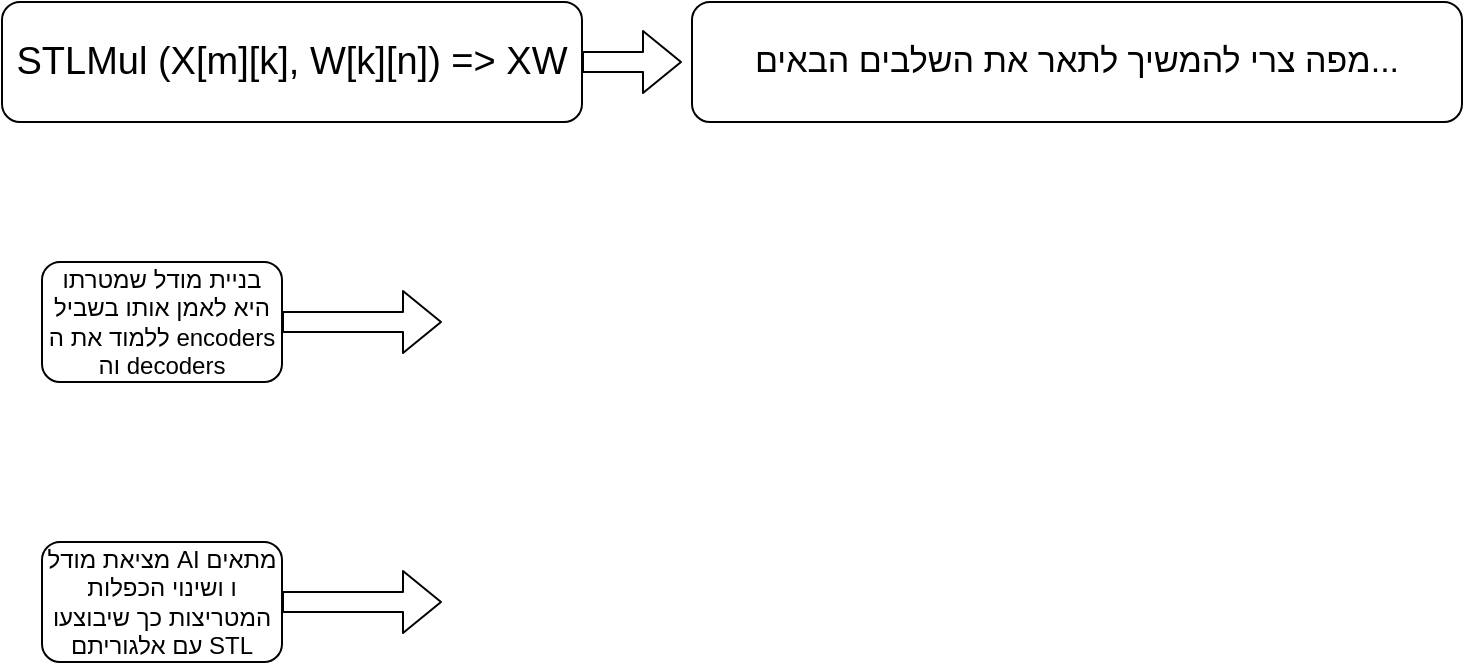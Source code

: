 <mxfile>
    <diagram id="JzB7Jn7wed7Xo5G3qQyk" name="Page-1">
        <mxGraphModel dx="1386" dy="779" grid="1" gridSize="10" guides="1" tooltips="1" connect="1" arrows="1" fold="1" page="1" pageScale="1" pageWidth="850" pageHeight="1100" math="0" shadow="0">
            <root>
                <mxCell id="0"/>
                <mxCell id="1" parent="0"/>
                <mxCell id="2" value="&lt;font style=&quot;font-size: 19px;&quot;&gt;STLMul (X[m][k], W[k][n]) =&amp;gt; XW&lt;/font&gt;" style="rounded=1;whiteSpace=wrap;html=1;strokeWidth=1;" vertex="1" parent="1">
                    <mxGeometry x="20" y="50" width="290" height="60" as="geometry"/>
                </mxCell>
                <mxCell id="3" value="&lt;font style=&quot;font-size: 17px;&quot;&gt;מפה צרי להמשיך לתאר את השלבים הבאים...&lt;/font&gt;" style="rounded=1;whiteSpace=wrap;html=1;" vertex="1" parent="1">
                    <mxGeometry x="365" y="50" width="385" height="60" as="geometry"/>
                </mxCell>
                <mxCell id="4" value="" style="shape=flexArrow;endArrow=classic;html=1;exitX=1;exitY=0.5;exitDx=0;exitDy=0;" edge="1" parent="1" source="2">
                    <mxGeometry width="50" height="50" relative="1" as="geometry">
                        <mxPoint x="480" y="420" as="sourcePoint"/>
                        <mxPoint x="360" y="80" as="targetPoint"/>
                        <Array as="points"/>
                    </mxGeometry>
                </mxCell>
                <mxCell id="5" value="בניית מודל שמטרתו היא לאמן אותו בשביל ללמוד את ה encoders וה decoders" style="rounded=1;whiteSpace=wrap;html=1;" vertex="1" parent="1">
                    <mxGeometry x="40" y="180" width="120" height="60" as="geometry"/>
                </mxCell>
                <mxCell id="7" value="מציאת מודל AI מתאים ו ושינוי הכפלות המטריצות כך שיבוצעו עם אלגוריתם STL" style="rounded=1;whiteSpace=wrap;html=1;" vertex="1" parent="1">
                    <mxGeometry x="40" y="320" width="120" height="60" as="geometry"/>
                </mxCell>
                <mxCell id="8" value="" style="shape=flexArrow;endArrow=classic;html=1;exitX=1;exitY=0.5;exitDx=0;exitDy=0;" edge="1" parent="1" source="5">
                    <mxGeometry width="50" height="50" relative="1" as="geometry">
                        <mxPoint x="480" y="420" as="sourcePoint"/>
                        <mxPoint x="240" y="210" as="targetPoint"/>
                    </mxGeometry>
                </mxCell>
                <mxCell id="9" value="" style="shape=flexArrow;endArrow=classic;html=1;exitX=1;exitY=0.5;exitDx=0;exitDy=0;" edge="1" parent="1" source="7">
                    <mxGeometry width="50" height="50" relative="1" as="geometry">
                        <mxPoint x="170" y="350" as="sourcePoint"/>
                        <mxPoint x="240" y="350" as="targetPoint"/>
                    </mxGeometry>
                </mxCell>
            </root>
        </mxGraphModel>
    </diagram>
</mxfile>